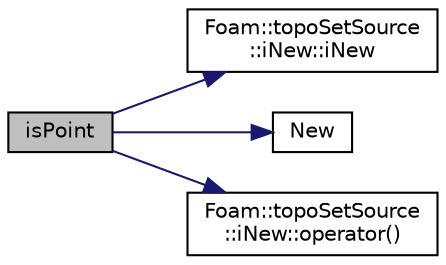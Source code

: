 digraph "isPoint"
{
  bgcolor="transparent";
  edge [fontname="Helvetica",fontsize="10",labelfontname="Helvetica",labelfontsize="10"];
  node [fontname="Helvetica",fontsize="10",shape=record];
  rankdir="LR";
  Node1 [label="isPoint",height=0.2,width=0.4,color="black", fillcolor="grey75", style="filled" fontcolor="black"];
  Node1 -> Node2 [color="midnightblue",fontsize="10",style="solid",fontname="Helvetica"];
  Node2 [label="Foam::topoSetSource\l::iNew::iNew",height=0.2,width=0.4,color="black",URL="$classFoam_1_1topoSetSource_1_1iNew.html#a4b108c7b475c038a357ee6bd1f6b01b2"];
  Node1 -> Node3 [color="midnightblue",fontsize="10",style="solid",fontname="Helvetica"];
  Node3 [label="New",height=0.2,width=0.4,color="black",URL="$classFoam_1_1topoSetSource.html#ac8551e9595c7e41ae6148ee4d893c105",tooltip="Return a reference to the selected topoSetSource. "];
  Node1 -> Node4 [color="midnightblue",fontsize="10",style="solid",fontname="Helvetica"];
  Node4 [label="Foam::topoSetSource\l::iNew::operator()",height=0.2,width=0.4,color="black",URL="$classFoam_1_1topoSetSource_1_1iNew.html#a01c83e2fb14d0fe059211c245a4be9d3"];
}
